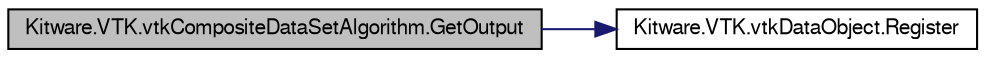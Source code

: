 digraph G
{
  bgcolor="transparent";
  edge [fontname="FreeSans",fontsize="10",labelfontname="FreeSans",labelfontsize="10"];
  node [fontname="FreeSans",fontsize="10",shape=record];
  rankdir="LR";
  Node1 [label="Kitware.VTK.vtkCompositeDataSetAlgorithm.GetOutput",height=0.2,width=0.4,color="black", fillcolor="grey75", style="filled" fontcolor="black"];
  Node1 -> Node2 [color="midnightblue",fontsize="10",style="solid",fontname="FreeSans"];
  Node2 [label="Kitware.VTK.vtkDataObject.Register",height=0.2,width=0.4,color="black",URL="$class_kitware_1_1_v_t_k_1_1vtk_data_object.html#a2cc61aa1eebd43c7f81cc11cf1a98516",tooltip="Handle the source/data loop."];
}
